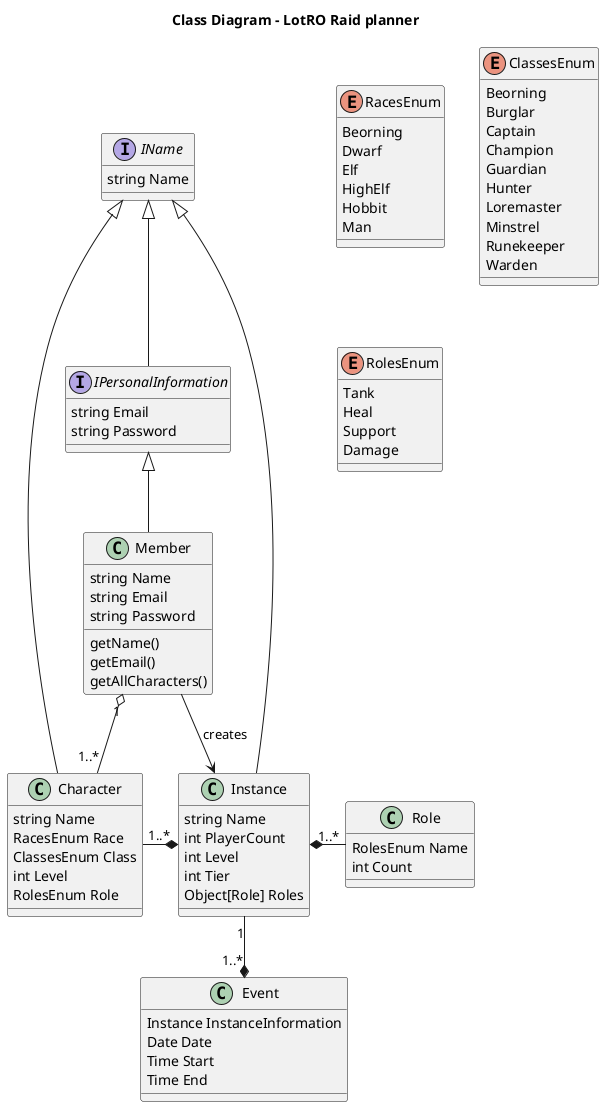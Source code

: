 @startuml

title Class Diagram - LotRO Raid planner

interface IName {
  string Name
}
interface IPersonalInformation {
  string Email
  string Password
}

enum RacesEnum {
  Beorning
  Dwarf
  Elf
  HighElf
  Hobbit
  Man
}
enum ClassesEnum {
  Beorning
  Burglar
  Captain
  Champion
  Guardian
  Hunter
  Loremaster
  Minstrel
  Runekeeper
  Warden
}
enum RolesEnum {
  Tank
  Heal
  Support
  Damage
}

class Member {
  string Name
  string Email
  string Password
  getName()
  getEmail()
  getAllCharacters()
}

class Character {
  string Name
  RacesEnum Race
  ClassesEnum Class
  int Level
  RolesEnum Role
}

class Role {
  RolesEnum Name
  int Count
}

class Instance {
  string Name
  int PlayerCount
  int Level
  int Tier
  Object[Role] Roles
}

class Event {
  Instance InstanceInformation
  Date Date
  Time Start
  Time End
}

IName <|-- IPersonalInformation
IPersonalInformation <|-- Member
IName <|-- Character
IName <|-- Instance

Member "1" o-- "1..*" Character
Character "1..*" -* Instance
Member --> Instance : "creates"
Instance "1" --* "1..*" Event
Instance "1..*" *- Role

@enduml